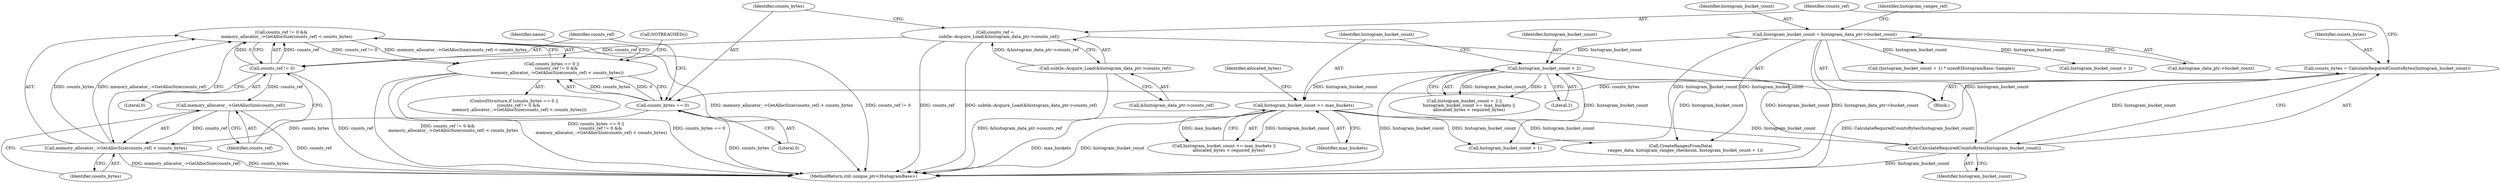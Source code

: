 digraph "0_Chrome_3f38b2253b19f9f9595f79fb92bfb5077e7b1959_1@API" {
"1000274" [label="(Call,counts_ref != 0 &&\n        memory_allocator_->GetAllocSize(counts_ref) < counts_bytes)"];
"1000275" [label="(Call,counts_ref != 0)"];
"1000262" [label="(Call,counts_ref =\n      subtle::Acquire_Load(&histogram_data_ptr->counts_ref))"];
"1000264" [label="(Call,subtle::Acquire_Load(&histogram_data_ptr->counts_ref))"];
"1000278" [label="(Call,memory_allocator_->GetAllocSize(counts_ref) < counts_bytes)"];
"1000279" [label="(Call,memory_allocator_->GetAllocSize(counts_ref))"];
"1000271" [label="(Call,counts_bytes == 0)"];
"1000257" [label="(Call,counts_bytes = CalculateRequiredCountsBytes(histogram_bucket_count))"];
"1000259" [label="(Call,CalculateRequiredCountsBytes(histogram_bucket_count))"];
"1000225" [label="(Call,histogram_bucket_count >= max_buckets)"];
"1000221" [label="(Call,histogram_bucket_count < 2)"];
"1000167" [label="(Call,histogram_bucket_count = histogram_data_ptr->bucket_count)"];
"1000270" [label="(Call,counts_bytes == 0 ||\n       (counts_ref != 0 &&\n        memory_allocator_->GetAllocSize(counts_ref) < counts_bytes))"];
"1000278" [label="(Call,memory_allocator_->GetAllocSize(counts_ref) < counts_bytes)"];
"1000279" [label="(Call,memory_allocator_->GetAllocSize(counts_ref))"];
"1000224" [label="(Call,histogram_bucket_count >= max_buckets ||\n       allocated_bytes < required_bytes)"];
"1000220" [label="(Call,histogram_bucket_count < 2 ||\n       histogram_bucket_count >= max_buckets ||\n       allocated_bytes < required_bytes)"];
"1000258" [label="(Identifier,counts_bytes)"];
"1000221" [label="(Call,histogram_bucket_count < 2)"];
"1000281" [label="(Identifier,counts_bytes)"];
"1000257" [label="(Call,counts_bytes = CalculateRequiredCountsBytes(histogram_bucket_count))"];
"1000273" [label="(Literal,0)"];
"1000223" [label="(Literal,2)"];
"1000270" [label="(Call,counts_bytes == 0 ||\n       (counts_ref != 0 &&\n        memory_allocator_->GetAllocSize(counts_ref) < counts_bytes))"];
"1000167" [label="(Call,histogram_bucket_count = histogram_data_ptr->bucket_count)"];
"1000222" [label="(Identifier,histogram_bucket_count)"];
"1000205" [label="(Call,(histogram_bucket_count + 1) * sizeof(HistogramBase::Sample))"];
"1000225" [label="(Call,histogram_bucket_count >= max_buckets)"];
"1000206" [label="(Call,histogram_bucket_count + 1)"];
"1000277" [label="(Literal,0)"];
"1000271" [label="(Call,counts_bytes == 0)"];
"1000290" [label="(Identifier,name)"];
"1000390" [label="(MethodReturn,std::unique_ptr<HistogramBase>)"];
"1000169" [label="(Call,histogram_data_ptr->bucket_count)"];
"1000264" [label="(Call,subtle::Acquire_Load(&histogram_data_ptr->counts_ref))"];
"1000229" [label="(Identifier,allocated_bytes)"];
"1000265" [label="(Call,&histogram_data_ptr->counts_ref)"];
"1000168" [label="(Identifier,histogram_bucket_count)"];
"1000103" [label="(Block,)"];
"1000275" [label="(Call,counts_ref != 0)"];
"1000241" [label="(Call,histogram_bucket_count + 1)"];
"1000269" [label="(ControlStructure,if (counts_bytes == 0 ||\n       (counts_ref != 0 &&\n        memory_allocator_->GetAllocSize(counts_ref) < counts_bytes)))"];
"1000238" [label="(Call,CreateRangesFromData(\n       ranges_data, histogram_ranges_checksum, histogram_bucket_count + 1))"];
"1000272" [label="(Identifier,counts_bytes)"];
"1000263" [label="(Identifier,counts_ref)"];
"1000226" [label="(Identifier,histogram_bucket_count)"];
"1000283" [label="(Call,NOTREACHED())"];
"1000274" [label="(Call,counts_ref != 0 &&\n        memory_allocator_->GetAllocSize(counts_ref) < counts_bytes)"];
"1000280" [label="(Identifier,counts_ref)"];
"1000174" [label="(Identifier,histogram_ranges_ref)"];
"1000260" [label="(Identifier,histogram_bucket_count)"];
"1000276" [label="(Identifier,counts_ref)"];
"1000259" [label="(Call,CalculateRequiredCountsBytes(histogram_bucket_count))"];
"1000262" [label="(Call,counts_ref =\n      subtle::Acquire_Load(&histogram_data_ptr->counts_ref))"];
"1000227" [label="(Identifier,max_buckets)"];
"1000274" -> "1000270"  [label="AST: "];
"1000274" -> "1000275"  [label="CFG: "];
"1000274" -> "1000278"  [label="CFG: "];
"1000275" -> "1000274"  [label="AST: "];
"1000278" -> "1000274"  [label="AST: "];
"1000270" -> "1000274"  [label="CFG: "];
"1000274" -> "1000390"  [label="DDG: counts_ref != 0"];
"1000274" -> "1000390"  [label="DDG: memory_allocator_->GetAllocSize(counts_ref) < counts_bytes"];
"1000274" -> "1000270"  [label="DDG: counts_ref != 0"];
"1000274" -> "1000270"  [label="DDG: memory_allocator_->GetAllocSize(counts_ref) < counts_bytes"];
"1000275" -> "1000274"  [label="DDG: counts_ref"];
"1000275" -> "1000274"  [label="DDG: 0"];
"1000278" -> "1000274"  [label="DDG: memory_allocator_->GetAllocSize(counts_ref)"];
"1000278" -> "1000274"  [label="DDG: counts_bytes"];
"1000275" -> "1000277"  [label="CFG: "];
"1000276" -> "1000275"  [label="AST: "];
"1000277" -> "1000275"  [label="AST: "];
"1000280" -> "1000275"  [label="CFG: "];
"1000275" -> "1000390"  [label="DDG: counts_ref"];
"1000262" -> "1000275"  [label="DDG: counts_ref"];
"1000275" -> "1000279"  [label="DDG: counts_ref"];
"1000262" -> "1000103"  [label="AST: "];
"1000262" -> "1000264"  [label="CFG: "];
"1000263" -> "1000262"  [label="AST: "];
"1000264" -> "1000262"  [label="AST: "];
"1000272" -> "1000262"  [label="CFG: "];
"1000262" -> "1000390"  [label="DDG: counts_ref"];
"1000262" -> "1000390"  [label="DDG: subtle::Acquire_Load(&histogram_data_ptr->counts_ref)"];
"1000264" -> "1000262"  [label="DDG: &histogram_data_ptr->counts_ref"];
"1000264" -> "1000265"  [label="CFG: "];
"1000265" -> "1000264"  [label="AST: "];
"1000264" -> "1000390"  [label="DDG: &histogram_data_ptr->counts_ref"];
"1000278" -> "1000281"  [label="CFG: "];
"1000279" -> "1000278"  [label="AST: "];
"1000281" -> "1000278"  [label="AST: "];
"1000278" -> "1000390"  [label="DDG: counts_bytes"];
"1000278" -> "1000390"  [label="DDG: memory_allocator_->GetAllocSize(counts_ref)"];
"1000279" -> "1000278"  [label="DDG: counts_ref"];
"1000271" -> "1000278"  [label="DDG: counts_bytes"];
"1000279" -> "1000280"  [label="CFG: "];
"1000280" -> "1000279"  [label="AST: "];
"1000281" -> "1000279"  [label="CFG: "];
"1000279" -> "1000390"  [label="DDG: counts_ref"];
"1000271" -> "1000270"  [label="AST: "];
"1000271" -> "1000273"  [label="CFG: "];
"1000272" -> "1000271"  [label="AST: "];
"1000273" -> "1000271"  [label="AST: "];
"1000276" -> "1000271"  [label="CFG: "];
"1000270" -> "1000271"  [label="CFG: "];
"1000271" -> "1000390"  [label="DDG: counts_bytes"];
"1000271" -> "1000270"  [label="DDG: counts_bytes"];
"1000271" -> "1000270"  [label="DDG: 0"];
"1000257" -> "1000271"  [label="DDG: counts_bytes"];
"1000257" -> "1000103"  [label="AST: "];
"1000257" -> "1000259"  [label="CFG: "];
"1000258" -> "1000257"  [label="AST: "];
"1000259" -> "1000257"  [label="AST: "];
"1000263" -> "1000257"  [label="CFG: "];
"1000257" -> "1000390"  [label="DDG: CalculateRequiredCountsBytes(histogram_bucket_count)"];
"1000259" -> "1000257"  [label="DDG: histogram_bucket_count"];
"1000259" -> "1000260"  [label="CFG: "];
"1000260" -> "1000259"  [label="AST: "];
"1000259" -> "1000390"  [label="DDG: histogram_bucket_count"];
"1000225" -> "1000259"  [label="DDG: histogram_bucket_count"];
"1000221" -> "1000259"  [label="DDG: histogram_bucket_count"];
"1000167" -> "1000259"  [label="DDG: histogram_bucket_count"];
"1000225" -> "1000224"  [label="AST: "];
"1000225" -> "1000227"  [label="CFG: "];
"1000226" -> "1000225"  [label="AST: "];
"1000227" -> "1000225"  [label="AST: "];
"1000229" -> "1000225"  [label="CFG: "];
"1000224" -> "1000225"  [label="CFG: "];
"1000225" -> "1000390"  [label="DDG: max_buckets"];
"1000225" -> "1000390"  [label="DDG: histogram_bucket_count"];
"1000225" -> "1000224"  [label="DDG: histogram_bucket_count"];
"1000225" -> "1000224"  [label="DDG: max_buckets"];
"1000221" -> "1000225"  [label="DDG: histogram_bucket_count"];
"1000225" -> "1000238"  [label="DDG: histogram_bucket_count"];
"1000225" -> "1000241"  [label="DDG: histogram_bucket_count"];
"1000221" -> "1000220"  [label="AST: "];
"1000221" -> "1000223"  [label="CFG: "];
"1000222" -> "1000221"  [label="AST: "];
"1000223" -> "1000221"  [label="AST: "];
"1000226" -> "1000221"  [label="CFG: "];
"1000220" -> "1000221"  [label="CFG: "];
"1000221" -> "1000390"  [label="DDG: histogram_bucket_count"];
"1000221" -> "1000220"  [label="DDG: histogram_bucket_count"];
"1000221" -> "1000220"  [label="DDG: 2"];
"1000167" -> "1000221"  [label="DDG: histogram_bucket_count"];
"1000221" -> "1000238"  [label="DDG: histogram_bucket_count"];
"1000221" -> "1000241"  [label="DDG: histogram_bucket_count"];
"1000167" -> "1000103"  [label="AST: "];
"1000167" -> "1000169"  [label="CFG: "];
"1000168" -> "1000167"  [label="AST: "];
"1000169" -> "1000167"  [label="AST: "];
"1000174" -> "1000167"  [label="CFG: "];
"1000167" -> "1000390"  [label="DDG: histogram_data_ptr->bucket_count"];
"1000167" -> "1000205"  [label="DDG: histogram_bucket_count"];
"1000167" -> "1000206"  [label="DDG: histogram_bucket_count"];
"1000167" -> "1000238"  [label="DDG: histogram_bucket_count"];
"1000167" -> "1000241"  [label="DDG: histogram_bucket_count"];
"1000270" -> "1000269"  [label="AST: "];
"1000283" -> "1000270"  [label="CFG: "];
"1000290" -> "1000270"  [label="CFG: "];
"1000270" -> "1000390"  [label="DDG: counts_ref != 0 &&\n        memory_allocator_->GetAllocSize(counts_ref) < counts_bytes"];
"1000270" -> "1000390"  [label="DDG: counts_bytes == 0 ||\n       (counts_ref != 0 &&\n        memory_allocator_->GetAllocSize(counts_ref) < counts_bytes)"];
"1000270" -> "1000390"  [label="DDG: counts_bytes == 0"];
}
